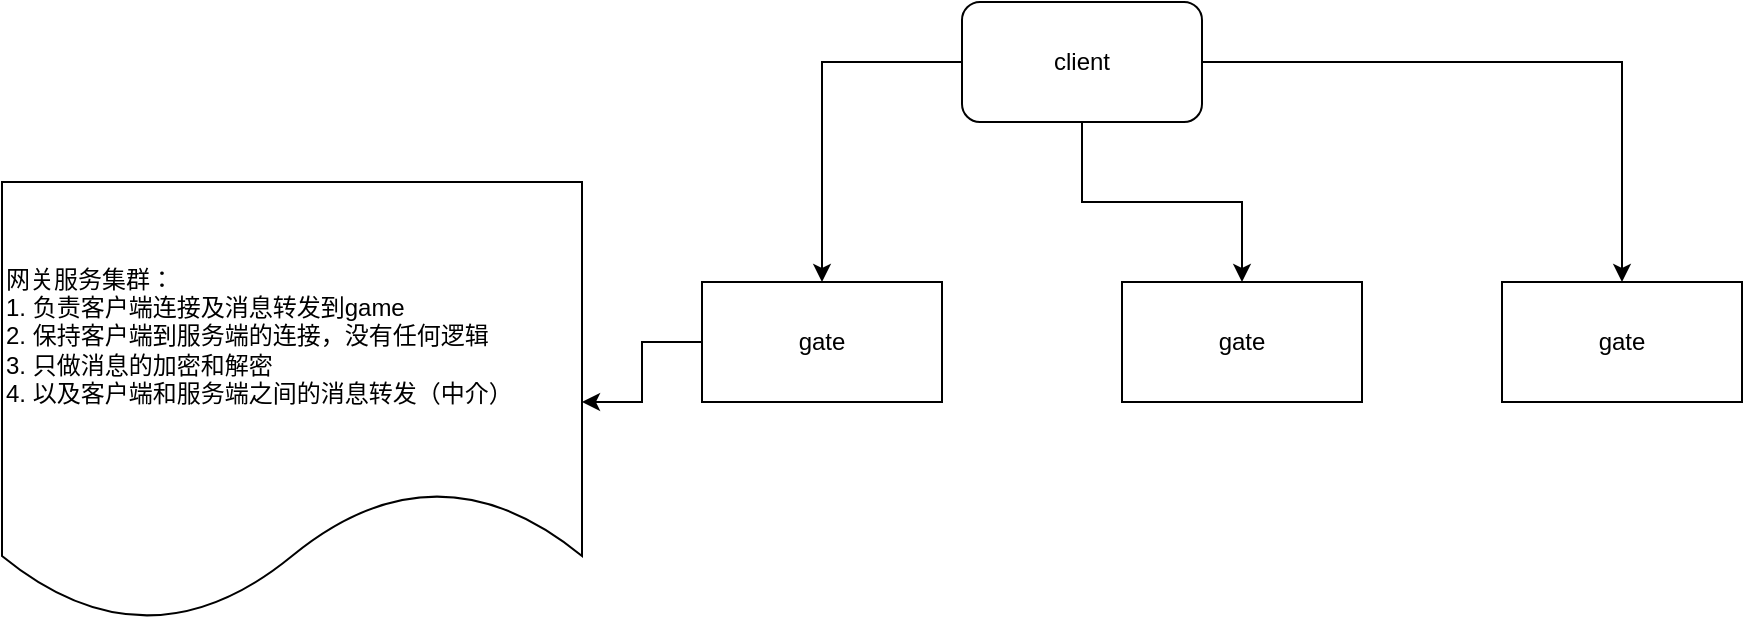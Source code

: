 <mxfile version="20.0.4" type="github">
  <diagram id="45RmcQwW8viM3m_gwqca" name="Page-1">
    <mxGraphModel dx="2061" dy="825" grid="1" gridSize="10" guides="1" tooltips="1" connect="1" arrows="1" fold="1" page="1" pageScale="1" pageWidth="827" pageHeight="1169" math="0" shadow="0">
      <root>
        <mxCell id="0" />
        <mxCell id="1" parent="0" />
        <mxCell id="rf_tWpSHwQ17WiCS_95F-6" value="" style="edgeStyle=orthogonalEdgeStyle;rounded=0;orthogonalLoop=1;jettySize=auto;html=1;" edge="1" parent="1" source="rf_tWpSHwQ17WiCS_95F-2" target="rf_tWpSHwQ17WiCS_95F-4">
          <mxGeometry relative="1" as="geometry" />
        </mxCell>
        <mxCell id="rf_tWpSHwQ17WiCS_95F-7" style="edgeStyle=orthogonalEdgeStyle;rounded=0;orthogonalLoop=1;jettySize=auto;html=1;" edge="1" parent="1" source="rf_tWpSHwQ17WiCS_95F-2" target="rf_tWpSHwQ17WiCS_95F-3">
          <mxGeometry relative="1" as="geometry" />
        </mxCell>
        <mxCell id="rf_tWpSHwQ17WiCS_95F-8" style="edgeStyle=orthogonalEdgeStyle;rounded=0;orthogonalLoop=1;jettySize=auto;html=1;entryX=0.5;entryY=0;entryDx=0;entryDy=0;" edge="1" parent="1" source="rf_tWpSHwQ17WiCS_95F-2" target="rf_tWpSHwQ17WiCS_95F-5">
          <mxGeometry relative="1" as="geometry" />
        </mxCell>
        <mxCell id="rf_tWpSHwQ17WiCS_95F-2" value="client" style="rounded=1;whiteSpace=wrap;html=1;" vertex="1" parent="1">
          <mxGeometry x="310" y="70" width="120" height="60" as="geometry" />
        </mxCell>
        <mxCell id="rf_tWpSHwQ17WiCS_95F-10" value="" style="edgeStyle=orthogonalEdgeStyle;rounded=0;orthogonalLoop=1;jettySize=auto;html=1;" edge="1" parent="1" source="rf_tWpSHwQ17WiCS_95F-3" target="rf_tWpSHwQ17WiCS_95F-9">
          <mxGeometry relative="1" as="geometry" />
        </mxCell>
        <mxCell id="rf_tWpSHwQ17WiCS_95F-3" value="gate" style="rounded=0;whiteSpace=wrap;html=1;" vertex="1" parent="1">
          <mxGeometry x="180" y="210" width="120" height="60" as="geometry" />
        </mxCell>
        <mxCell id="rf_tWpSHwQ17WiCS_95F-4" value="gate" style="rounded=0;whiteSpace=wrap;html=1;" vertex="1" parent="1">
          <mxGeometry x="390" y="210" width="120" height="60" as="geometry" />
        </mxCell>
        <mxCell id="rf_tWpSHwQ17WiCS_95F-5" value="gate" style="rounded=0;whiteSpace=wrap;html=1;" vertex="1" parent="1">
          <mxGeometry x="580" y="210" width="120" height="60" as="geometry" />
        </mxCell>
        <mxCell id="rf_tWpSHwQ17WiCS_95F-9" value="网关服务集群：&lt;br&gt;1. 负责客户端连接及消息转发到game&lt;br&gt;2. 保持客户端到服务端的连接，没有任何逻辑&lt;br&gt;3. 只做消息的加密和解密&lt;br&gt;&lt;div style=&quot;&quot;&gt;&lt;span style=&quot;background-color: initial;&quot;&gt;4. 以及客户端和服务端之间的消息转发（中介）&lt;/span&gt;&lt;/div&gt;" style="shape=document;whiteSpace=wrap;html=1;boundedLbl=1;rounded=0;align=left;" vertex="1" parent="1">
          <mxGeometry x="-170" y="160" width="290" height="220" as="geometry" />
        </mxCell>
      </root>
    </mxGraphModel>
  </diagram>
</mxfile>
